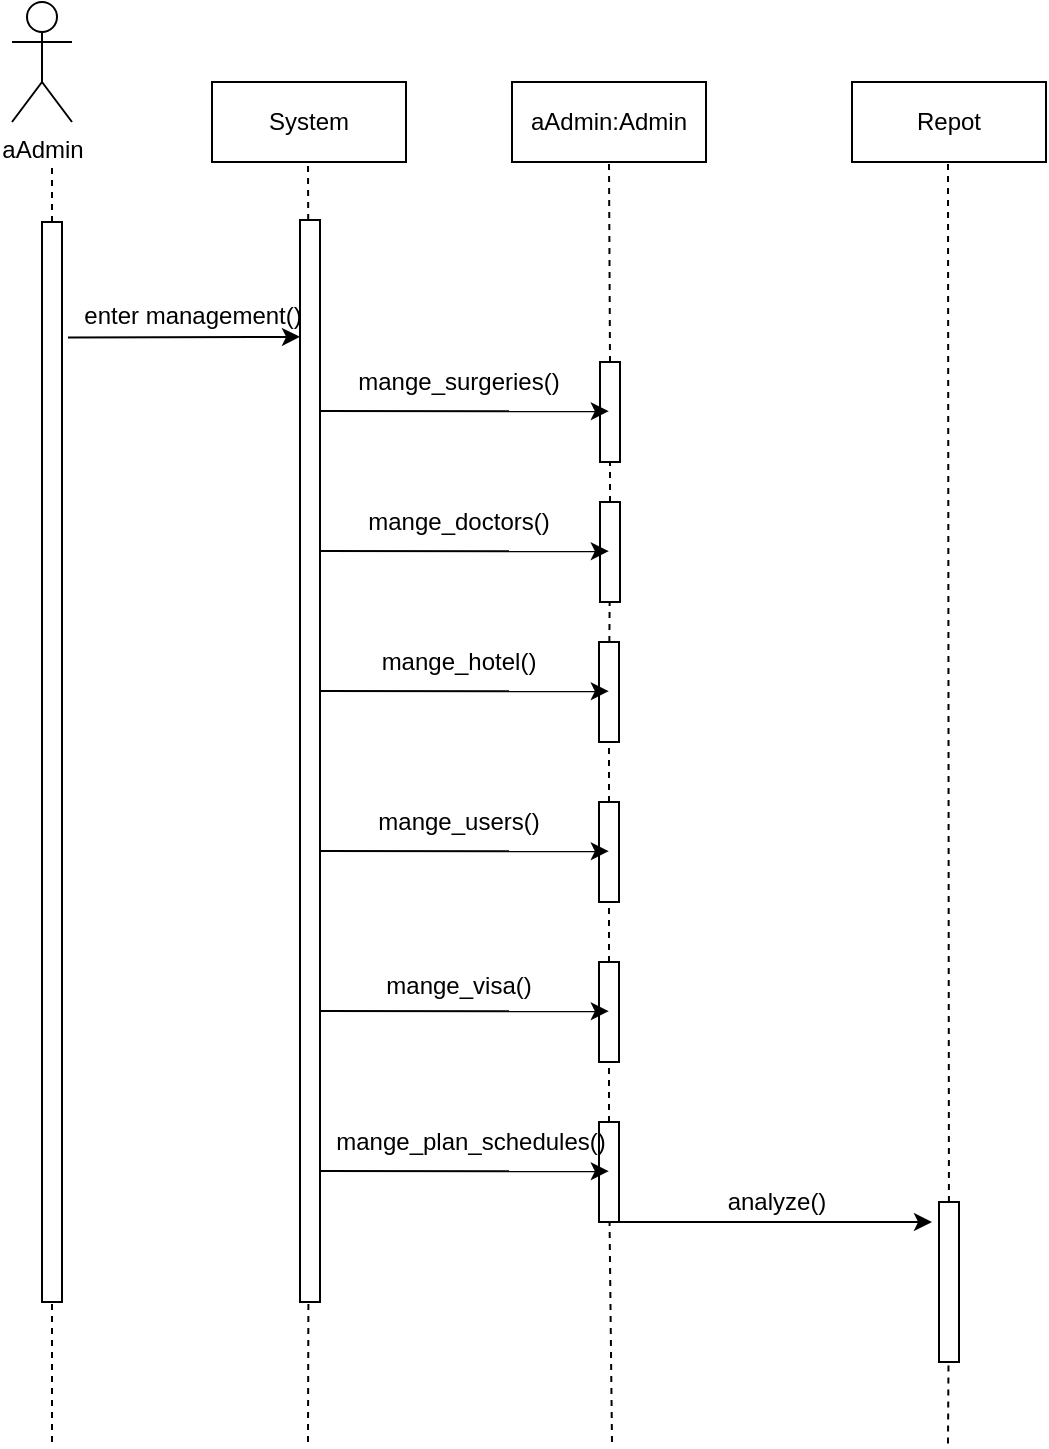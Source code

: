 <mxfile version="12.4.3" type="device" pages="1"><diagram id="YM79Z1jd0CzjFZh1gevH" name="Page-1"><mxGraphModel dx="1024" dy="555" grid="1" gridSize="10" guides="1" tooltips="1" connect="1" arrows="1" fold="1" page="1" pageScale="1" pageWidth="1100" pageHeight="850" math="0" shadow="0"><root><mxCell id="0"/><mxCell id="1" parent="0"/><mxCell id="3o_mdG3ptUuFP_OCZv6u-1" value="aAdmin" style="shape=umlActor;verticalLabelPosition=bottom;labelBackgroundColor=#ffffff;verticalAlign=top;html=1;outlineConnect=0;" vertex="1" parent="1"><mxGeometry x="50" y="40" width="30" height="60" as="geometry"/></mxCell><mxCell id="3o_mdG3ptUuFP_OCZv6u-2" value="" style="endArrow=none;dashed=1;html=1;" edge="1" parent="1" source="3o_mdG3ptUuFP_OCZv6u-3"><mxGeometry width="50" height="50" relative="1" as="geometry"><mxPoint x="70" y="490" as="sourcePoint"/><mxPoint x="70" y="120" as="targetPoint"/></mxGeometry></mxCell><mxCell id="3o_mdG3ptUuFP_OCZv6u-3" value="" style="rounded=0;whiteSpace=wrap;html=1;" vertex="1" parent="1"><mxGeometry x="65" y="150" width="10" height="540" as="geometry"/></mxCell><mxCell id="3o_mdG3ptUuFP_OCZv6u-4" value="" style="endArrow=none;dashed=1;html=1;" edge="1" parent="1" target="3o_mdG3ptUuFP_OCZv6u-3"><mxGeometry width="50" height="50" relative="1" as="geometry"><mxPoint x="70" y="760" as="sourcePoint"/><mxPoint x="70" y="120" as="targetPoint"/></mxGeometry></mxCell><mxCell id="3o_mdG3ptUuFP_OCZv6u-5" value="" style="endArrow=none;dashed=1;html=1;" edge="1" parent="1" source="3o_mdG3ptUuFP_OCZv6u-6"><mxGeometry width="50" height="50" relative="1" as="geometry"><mxPoint x="198" y="488.5" as="sourcePoint"/><mxPoint x="198" y="118.5" as="targetPoint"/></mxGeometry></mxCell><mxCell id="3o_mdG3ptUuFP_OCZv6u-6" value="" style="rounded=0;whiteSpace=wrap;html=1;" vertex="1" parent="1"><mxGeometry x="194" y="149" width="10" height="541" as="geometry"/></mxCell><mxCell id="3o_mdG3ptUuFP_OCZv6u-7" value="" style="endArrow=none;dashed=1;html=1;" edge="1" parent="1" target="3o_mdG3ptUuFP_OCZv6u-6"><mxGeometry width="50" height="50" relative="1" as="geometry"><mxPoint x="198" y="760" as="sourcePoint"/><mxPoint x="198" y="118.5" as="targetPoint"/></mxGeometry></mxCell><mxCell id="3o_mdG3ptUuFP_OCZv6u-8" value="System" style="rounded=0;whiteSpace=wrap;html=1;" vertex="1" parent="1"><mxGeometry x="150" y="80" width="97" height="40" as="geometry"/></mxCell><mxCell id="3o_mdG3ptUuFP_OCZv6u-10" value="" style="endArrow=classic;html=1;exitX=1.3;exitY=0.107;exitDx=0;exitDy=0;exitPerimeter=0;entryX=0;entryY=0.108;entryDx=0;entryDy=0;entryPerimeter=0;" edge="1" parent="1" source="3o_mdG3ptUuFP_OCZv6u-3" target="3o_mdG3ptUuFP_OCZv6u-6"><mxGeometry width="50" height="50" relative="1" as="geometry"><mxPoint x="110" y="260" as="sourcePoint"/><mxPoint x="160" y="210" as="targetPoint"/></mxGeometry></mxCell><mxCell id="3o_mdG3ptUuFP_OCZv6u-11" value="enter management()" style="text;html=1;align=center;verticalAlign=middle;resizable=0;points=[];;autosize=1;" vertex="1" parent="1"><mxGeometry x="80" y="187" width="120" height="20" as="geometry"/></mxCell><mxCell id="3o_mdG3ptUuFP_OCZv6u-12" value="aAdmin:Admin" style="rounded=0;whiteSpace=wrap;html=1;" vertex="1" parent="1"><mxGeometry x="300" y="80" width="97" height="40" as="geometry"/></mxCell><mxCell id="3o_mdG3ptUuFP_OCZv6u-13" value="" style="rounded=0;whiteSpace=wrap;html=1;" vertex="1" parent="1"><mxGeometry x="344" y="220" width="10" height="50" as="geometry"/></mxCell><mxCell id="3o_mdG3ptUuFP_OCZv6u-14" value="" style="endArrow=none;dashed=1;html=1;" edge="1" parent="1" target="3o_mdG3ptUuFP_OCZv6u-13" source="3o_mdG3ptUuFP_OCZv6u-18"><mxGeometry width="50" height="50" relative="1" as="geometry"><mxPoint x="350" y="760" as="sourcePoint"/><mxPoint x="350" y="123.5" as="targetPoint"/></mxGeometry></mxCell><mxCell id="3o_mdG3ptUuFP_OCZv6u-15" value="" style="endArrow=none;dashed=1;html=1;exitX=0.5;exitY=0;exitDx=0;exitDy=0;" edge="1" parent="1" source="3o_mdG3ptUuFP_OCZv6u-13"><mxGeometry width="50" height="50" relative="1" as="geometry"><mxPoint x="348.601" y="150.5" as="sourcePoint"/><mxPoint x="348.5" y="120" as="targetPoint"/></mxGeometry></mxCell><mxCell id="3o_mdG3ptUuFP_OCZv6u-18" value="" style="rounded=0;whiteSpace=wrap;html=1;" vertex="1" parent="1"><mxGeometry x="344" y="290" width="10" height="50" as="geometry"/></mxCell><mxCell id="3o_mdG3ptUuFP_OCZv6u-19" value="" style="endArrow=none;dashed=1;html=1;" edge="1" parent="1" source="3o_mdG3ptUuFP_OCZv6u-20" target="3o_mdG3ptUuFP_OCZv6u-18"><mxGeometry width="50" height="50" relative="1" as="geometry"><mxPoint x="350" y="760" as="sourcePoint"/><mxPoint x="349.049" y="270" as="targetPoint"/></mxGeometry></mxCell><mxCell id="3o_mdG3ptUuFP_OCZv6u-20" value="" style="rounded=0;whiteSpace=wrap;html=1;" vertex="1" parent="1"><mxGeometry x="343.5" y="360" width="10" height="50" as="geometry"/></mxCell><mxCell id="3o_mdG3ptUuFP_OCZv6u-21" value="" style="endArrow=none;dashed=1;html=1;" edge="1" parent="1" source="3o_mdG3ptUuFP_OCZv6u-24" target="3o_mdG3ptUuFP_OCZv6u-20"><mxGeometry width="50" height="50" relative="1" as="geometry"><mxPoint x="350" y="760" as="sourcePoint"/><mxPoint x="349.056" y="340" as="targetPoint"/></mxGeometry></mxCell><mxCell id="3o_mdG3ptUuFP_OCZv6u-24" value="" style="rounded=0;whiteSpace=wrap;html=1;" vertex="1" parent="1"><mxGeometry x="343.5" y="440" width="10" height="50" as="geometry"/></mxCell><mxCell id="3o_mdG3ptUuFP_OCZv6u-25" value="" style="endArrow=none;dashed=1;html=1;" edge="1" parent="1" source="3o_mdG3ptUuFP_OCZv6u-23" target="3o_mdG3ptUuFP_OCZv6u-24"><mxGeometry width="50" height="50" relative="1" as="geometry"><mxPoint x="350" y="760" as="sourcePoint"/><mxPoint x="348.6" y="410" as="targetPoint"/></mxGeometry></mxCell><mxCell id="3o_mdG3ptUuFP_OCZv6u-23" value="" style="rounded=0;whiteSpace=wrap;html=1;" vertex="1" parent="1"><mxGeometry x="343.5" y="520" width="10" height="50" as="geometry"/></mxCell><mxCell id="3o_mdG3ptUuFP_OCZv6u-27" value="" style="endArrow=none;dashed=1;html=1;" edge="1" parent="1" source="3o_mdG3ptUuFP_OCZv6u-32" target="3o_mdG3ptUuFP_OCZv6u-23"><mxGeometry width="50" height="50" relative="1" as="geometry"><mxPoint x="350" y="760" as="sourcePoint"/><mxPoint x="348.627" y="490" as="targetPoint"/></mxGeometry></mxCell><mxCell id="3o_mdG3ptUuFP_OCZv6u-32" value="" style="rounded=0;whiteSpace=wrap;html=1;" vertex="1" parent="1"><mxGeometry x="343.5" y="600" width="10" height="50" as="geometry"/></mxCell><mxCell id="3o_mdG3ptUuFP_OCZv6u-33" value="" style="endArrow=none;dashed=1;html=1;" edge="1" parent="1" target="3o_mdG3ptUuFP_OCZv6u-32"><mxGeometry width="50" height="50" relative="1" as="geometry"><mxPoint x="350" y="760" as="sourcePoint"/><mxPoint x="348.674" y="570" as="targetPoint"/></mxGeometry></mxCell><mxCell id="3o_mdG3ptUuFP_OCZv6u-34" value="" style="endArrow=classic;html=1;entryX=0.04;entryY=0.222;entryDx=0;entryDy=0;entryPerimeter=0;" edge="1" parent="1"><mxGeometry width="50" height="50" relative="1" as="geometry"><mxPoint x="204" y="624.5" as="sourcePoint"/><mxPoint x="348.4" y="624.6" as="targetPoint"/></mxGeometry></mxCell><mxCell id="3o_mdG3ptUuFP_OCZv6u-35" value="" style="endArrow=classic;html=1;entryX=0.04;entryY=0.222;entryDx=0;entryDy=0;entryPerimeter=0;" edge="1" parent="1"><mxGeometry width="50" height="50" relative="1" as="geometry"><mxPoint x="204" y="544.5" as="sourcePoint"/><mxPoint x="348.4" y="544.6" as="targetPoint"/></mxGeometry></mxCell><mxCell id="3o_mdG3ptUuFP_OCZv6u-36" value="" style="endArrow=classic;html=1;entryX=0.04;entryY=0.222;entryDx=0;entryDy=0;entryPerimeter=0;" edge="1" parent="1"><mxGeometry width="50" height="50" relative="1" as="geometry"><mxPoint x="204" y="464.5" as="sourcePoint"/><mxPoint x="348.4" y="464.6" as="targetPoint"/></mxGeometry></mxCell><mxCell id="3o_mdG3ptUuFP_OCZv6u-37" value="" style="endArrow=classic;html=1;entryX=0.04;entryY=0.222;entryDx=0;entryDy=0;entryPerimeter=0;" edge="1" parent="1"><mxGeometry width="50" height="50" relative="1" as="geometry"><mxPoint x="204" y="384.5" as="sourcePoint"/><mxPoint x="348.4" y="384.6" as="targetPoint"/></mxGeometry></mxCell><mxCell id="3o_mdG3ptUuFP_OCZv6u-38" value="" style="endArrow=classic;html=1;entryX=0.04;entryY=0.222;entryDx=0;entryDy=0;entryPerimeter=0;" edge="1" parent="1"><mxGeometry width="50" height="50" relative="1" as="geometry"><mxPoint x="204" y="314.5" as="sourcePoint"/><mxPoint x="348.4" y="314.6" as="targetPoint"/></mxGeometry></mxCell><mxCell id="3o_mdG3ptUuFP_OCZv6u-39" value="" style="endArrow=classic;html=1;entryX=0.04;entryY=0.222;entryDx=0;entryDy=0;entryPerimeter=0;" edge="1" parent="1"><mxGeometry width="50" height="50" relative="1" as="geometry"><mxPoint x="204" y="244.5" as="sourcePoint"/><mxPoint x="348.4" y="244.6" as="targetPoint"/></mxGeometry></mxCell><mxCell id="3o_mdG3ptUuFP_OCZv6u-40" value="mange_surgeries()" style="text;html=1;align=center;verticalAlign=middle;resizable=0;points=[];;autosize=1;" vertex="1" parent="1"><mxGeometry x="213" y="220" width="120" height="20" as="geometry"/></mxCell><mxCell id="3o_mdG3ptUuFP_OCZv6u-41" value="mange_doctors()" style="text;html=1;align=center;verticalAlign=middle;resizable=0;points=[];;autosize=1;" vertex="1" parent="1"><mxGeometry x="218" y="290" width="110" height="20" as="geometry"/></mxCell><mxCell id="3o_mdG3ptUuFP_OCZv6u-43" value="mange_hotel()" style="text;html=1;align=center;verticalAlign=middle;resizable=0;points=[];;autosize=1;" vertex="1" parent="1"><mxGeometry x="228" y="360" width="90" height="20" as="geometry"/></mxCell><mxCell id="3o_mdG3ptUuFP_OCZv6u-44" value="mange_users()" style="text;html=1;align=center;verticalAlign=middle;resizable=0;points=[];;autosize=1;" vertex="1" parent="1"><mxGeometry x="223" y="440" width="100" height="20" as="geometry"/></mxCell><mxCell id="3o_mdG3ptUuFP_OCZv6u-45" value="mange_visa()" style="text;html=1;align=center;verticalAlign=middle;resizable=0;points=[];;autosize=1;" vertex="1" parent="1"><mxGeometry x="228" y="522" width="90" height="20" as="geometry"/></mxCell><mxCell id="3o_mdG3ptUuFP_OCZv6u-46" value="mange_plan_schedules()" style="text;html=1;align=center;verticalAlign=middle;resizable=0;points=[];;autosize=1;" vertex="1" parent="1"><mxGeometry x="204" y="600" width="150" height="20" as="geometry"/></mxCell><mxCell id="3o_mdG3ptUuFP_OCZv6u-47" value="Repot" style="rounded=0;whiteSpace=wrap;html=1;" vertex="1" parent="1"><mxGeometry x="470" y="80" width="97" height="40" as="geometry"/></mxCell><mxCell id="3o_mdG3ptUuFP_OCZv6u-48" value="" style="endArrow=none;dashed=1;html=1;" edge="1" parent="1" source="3o_mdG3ptUuFP_OCZv6u-49"><mxGeometry width="50" height="50" relative="1" as="geometry"><mxPoint x="518" y="760.8" as="sourcePoint"/><mxPoint x="518" y="120" as="targetPoint"/></mxGeometry></mxCell><mxCell id="3o_mdG3ptUuFP_OCZv6u-49" value="" style="rounded=0;whiteSpace=wrap;html=1;" vertex="1" parent="1"><mxGeometry x="513.5" y="640" width="10" height="80" as="geometry"/></mxCell><mxCell id="3o_mdG3ptUuFP_OCZv6u-50" value="" style="endArrow=none;dashed=1;html=1;" edge="1" parent="1" target="3o_mdG3ptUuFP_OCZv6u-49"><mxGeometry width="50" height="50" relative="1" as="geometry"><mxPoint x="518" y="760.8" as="sourcePoint"/><mxPoint x="518" y="120" as="targetPoint"/></mxGeometry></mxCell><mxCell id="3o_mdG3ptUuFP_OCZv6u-51" value="" style="endArrow=classic;html=1;" edge="1" parent="1"><mxGeometry width="50" height="50" relative="1" as="geometry"><mxPoint x="354" y="650" as="sourcePoint"/><mxPoint x="510" y="650" as="targetPoint"/></mxGeometry></mxCell><mxCell id="3o_mdG3ptUuFP_OCZv6u-52" value="analyze()" style="text;html=1;align=center;verticalAlign=middle;resizable=0;points=[];;autosize=1;" vertex="1" parent="1"><mxGeometry x="397" y="630" width="70" height="20" as="geometry"/></mxCell></root></mxGraphModel></diagram></mxfile>